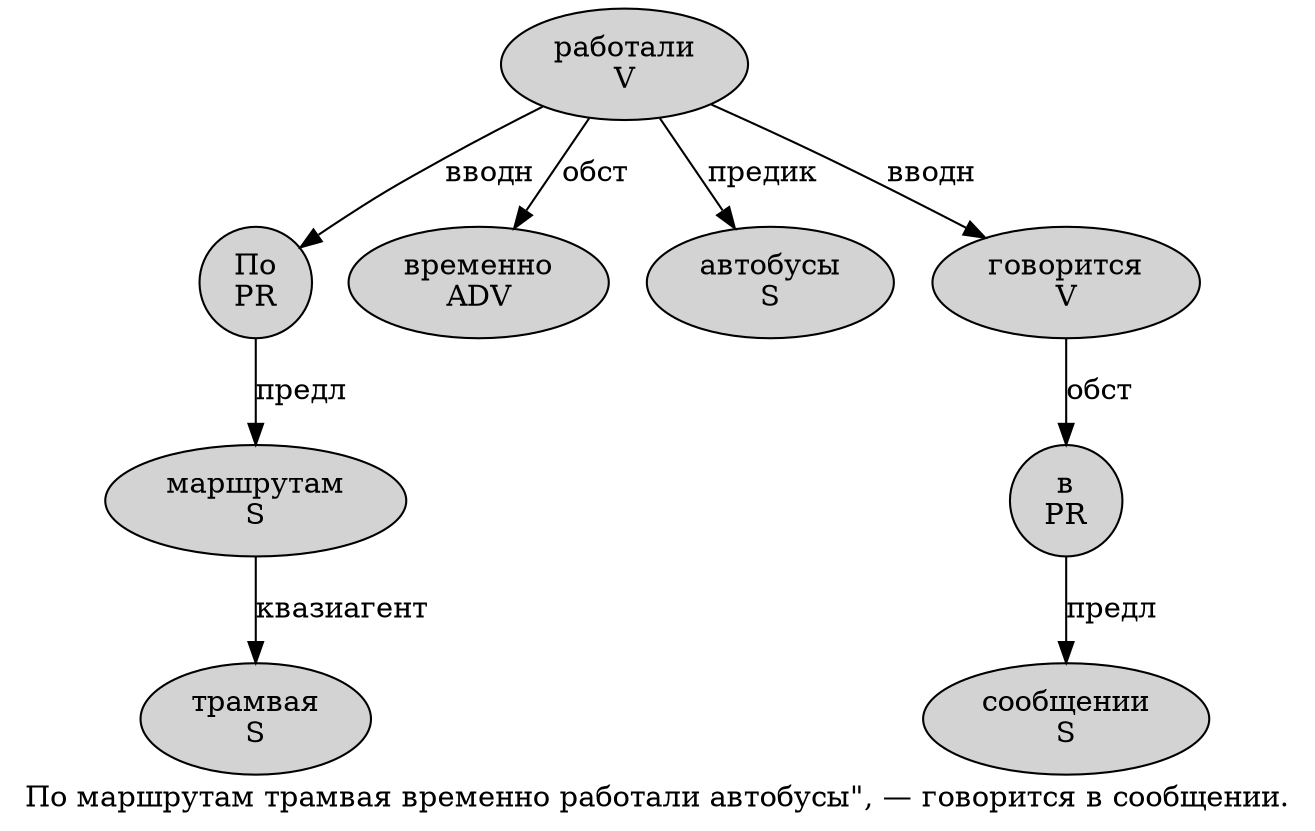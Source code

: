 digraph SENTENCE_831 {
	graph [label="По маршрутам трамвая временно работали автобусы\", — говорится в сообщении."]
	node [style=filled]
		0 [label="По
PR" color="" fillcolor=lightgray penwidth=1 shape=ellipse]
		1 [label="маршрутам
S" color="" fillcolor=lightgray penwidth=1 shape=ellipse]
		2 [label="трамвая
S" color="" fillcolor=lightgray penwidth=1 shape=ellipse]
		3 [label="временно
ADV" color="" fillcolor=lightgray penwidth=1 shape=ellipse]
		4 [label="работали
V" color="" fillcolor=lightgray penwidth=1 shape=ellipse]
		5 [label="автобусы
S" color="" fillcolor=lightgray penwidth=1 shape=ellipse]
		9 [label="говорится
V" color="" fillcolor=lightgray penwidth=1 shape=ellipse]
		10 [label="в
PR" color="" fillcolor=lightgray penwidth=1 shape=ellipse]
		11 [label="сообщении
S" color="" fillcolor=lightgray penwidth=1 shape=ellipse]
			4 -> 0 [label="вводн"]
			4 -> 3 [label="обст"]
			4 -> 5 [label="предик"]
			4 -> 9 [label="вводн"]
			9 -> 10 [label="обст"]
			1 -> 2 [label="квазиагент"]
			0 -> 1 [label="предл"]
			10 -> 11 [label="предл"]
}